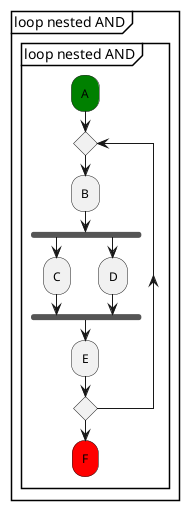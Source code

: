 @startuml
partition "loop nested AND" {
    group "loop nested AND"
        #green:A;
        repeat
            :B;
            fork
                :C;
            fork again
                :D;
            end fork
            :E;
        repeat while
        #red:F;
    end group
}
@enduml